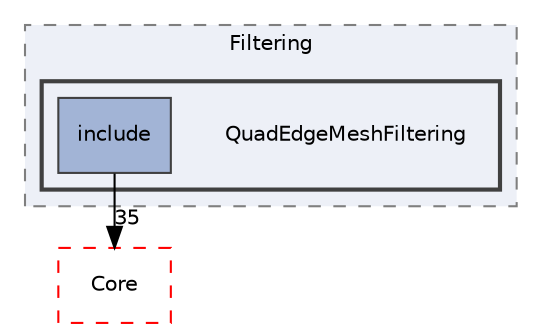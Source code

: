 digraph "QuadEdgeMeshFiltering"
{
 // LATEX_PDF_SIZE
  edge [fontname="Helvetica",fontsize="10",labelfontname="Helvetica",labelfontsize="10"];
  node [fontname="Helvetica",fontsize="10",shape=record];
  compound=true
  subgraph clusterdir_6724b11ef9ad676a0a0c31463bff1d93 {
    graph [ bgcolor="#edf0f7", pencolor="grey50", style="filled,dashed,", label="Filtering", fontname="Helvetica", fontsize="10", URL="dir_6724b11ef9ad676a0a0c31463bff1d93.html"]
  subgraph clusterdir_3252cae4b4bcd0585e6abab9f26d0d3e {
    graph [ bgcolor="#edf0f7", pencolor="grey25", style="filled,bold,", label="", fontname="Helvetica", fontsize="10", URL="dir_3252cae4b4bcd0585e6abab9f26d0d3e.html"]
    dir_3252cae4b4bcd0585e6abab9f26d0d3e [shape=plaintext, label="QuadEdgeMeshFiltering"];
  dir_e66cbba67aac5ac8d9d9324d1c723bcd [shape=box, label="include", style="filled,", fillcolor="#a2b4d6", color="grey25", URL="dir_e66cbba67aac5ac8d9d9324d1c723bcd.html"];
  }
  }
  dir_cac7f9cecb9aa42a0bd05452dddd8a21 [shape=box, label="Core", style="dashed,", fillcolor="#edf0f7", color="red", URL="dir_cac7f9cecb9aa42a0bd05452dddd8a21.html"];
  dir_e66cbba67aac5ac8d9d9324d1c723bcd->dir_cac7f9cecb9aa42a0bd05452dddd8a21 [headlabel="35", labeldistance=1.5 headhref="dir_000107_000014.html"];
}
